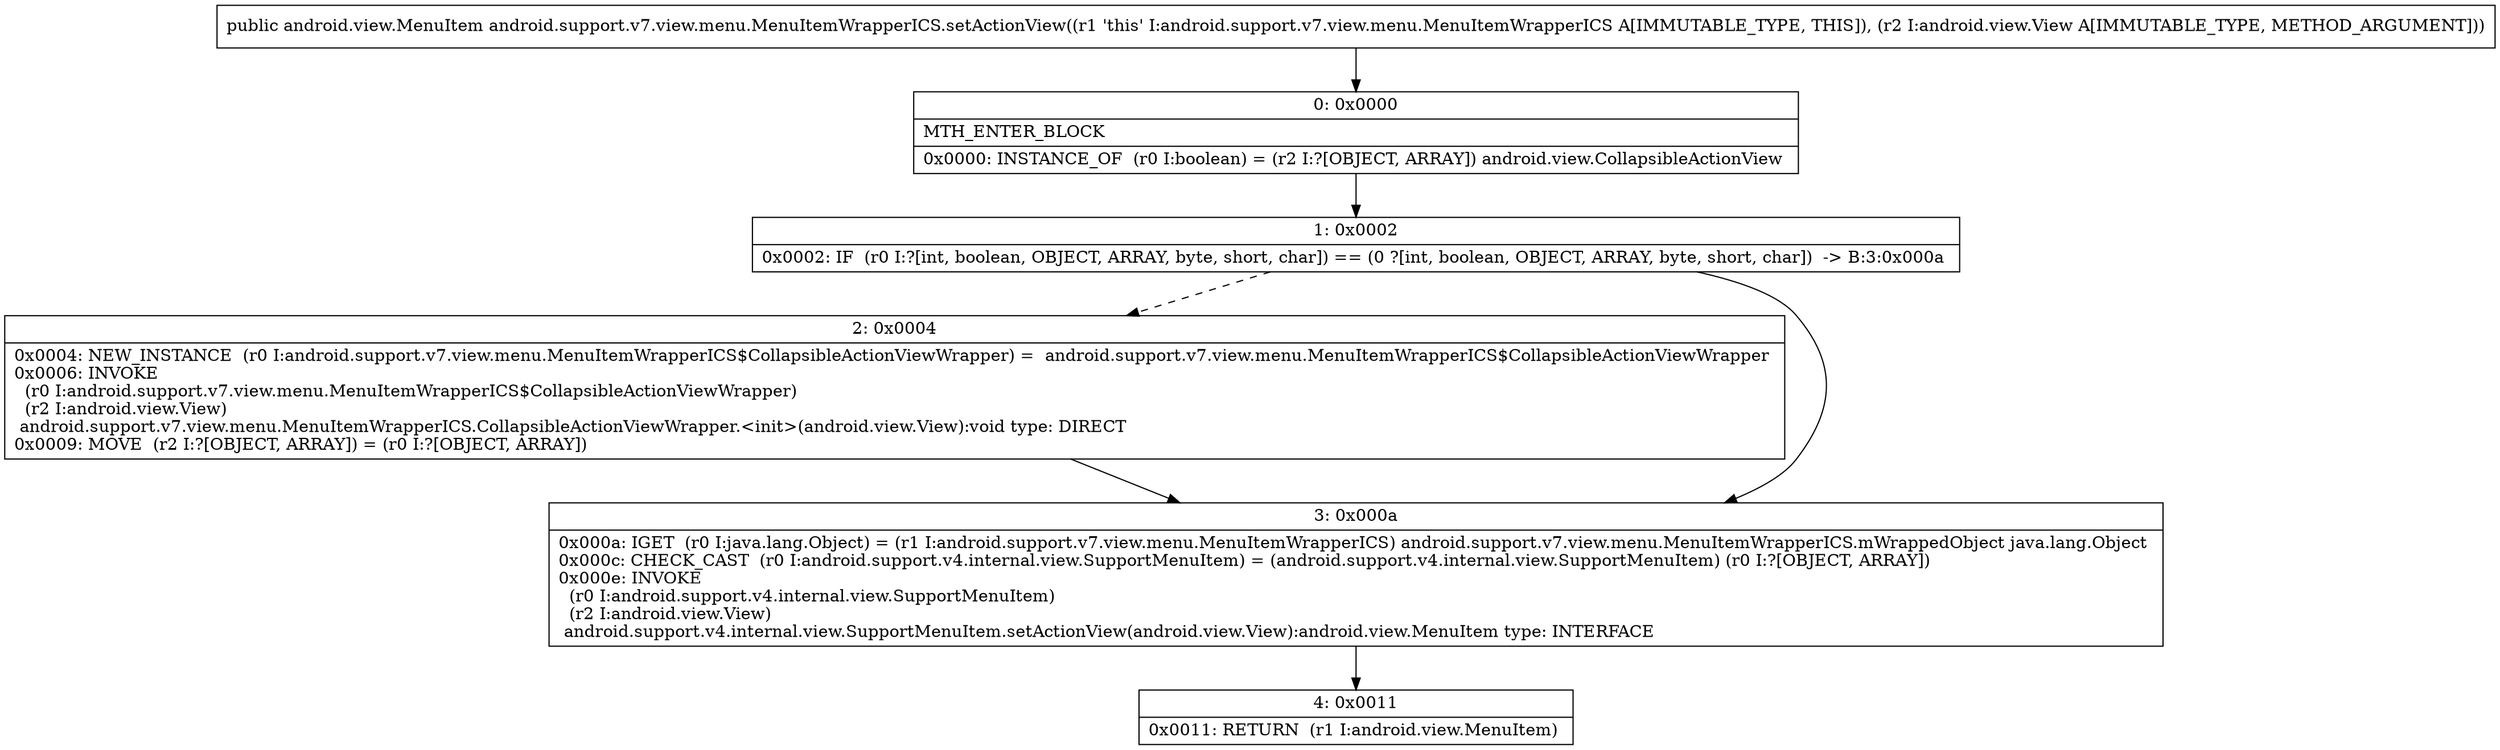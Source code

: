 digraph "CFG forandroid.support.v7.view.menu.MenuItemWrapperICS.setActionView(Landroid\/view\/View;)Landroid\/view\/MenuItem;" {
Node_0 [shape=record,label="{0\:\ 0x0000|MTH_ENTER_BLOCK\l|0x0000: INSTANCE_OF  (r0 I:boolean) = (r2 I:?[OBJECT, ARRAY]) android.view.CollapsibleActionView \l}"];
Node_1 [shape=record,label="{1\:\ 0x0002|0x0002: IF  (r0 I:?[int, boolean, OBJECT, ARRAY, byte, short, char]) == (0 ?[int, boolean, OBJECT, ARRAY, byte, short, char])  \-\> B:3:0x000a \l}"];
Node_2 [shape=record,label="{2\:\ 0x0004|0x0004: NEW_INSTANCE  (r0 I:android.support.v7.view.menu.MenuItemWrapperICS$CollapsibleActionViewWrapper) =  android.support.v7.view.menu.MenuItemWrapperICS$CollapsibleActionViewWrapper \l0x0006: INVOKE  \l  (r0 I:android.support.v7.view.menu.MenuItemWrapperICS$CollapsibleActionViewWrapper)\l  (r2 I:android.view.View)\l android.support.v7.view.menu.MenuItemWrapperICS.CollapsibleActionViewWrapper.\<init\>(android.view.View):void type: DIRECT \l0x0009: MOVE  (r2 I:?[OBJECT, ARRAY]) = (r0 I:?[OBJECT, ARRAY]) \l}"];
Node_3 [shape=record,label="{3\:\ 0x000a|0x000a: IGET  (r0 I:java.lang.Object) = (r1 I:android.support.v7.view.menu.MenuItemWrapperICS) android.support.v7.view.menu.MenuItemWrapperICS.mWrappedObject java.lang.Object \l0x000c: CHECK_CAST  (r0 I:android.support.v4.internal.view.SupportMenuItem) = (android.support.v4.internal.view.SupportMenuItem) (r0 I:?[OBJECT, ARRAY]) \l0x000e: INVOKE  \l  (r0 I:android.support.v4.internal.view.SupportMenuItem)\l  (r2 I:android.view.View)\l android.support.v4.internal.view.SupportMenuItem.setActionView(android.view.View):android.view.MenuItem type: INTERFACE \l}"];
Node_4 [shape=record,label="{4\:\ 0x0011|0x0011: RETURN  (r1 I:android.view.MenuItem) \l}"];
MethodNode[shape=record,label="{public android.view.MenuItem android.support.v7.view.menu.MenuItemWrapperICS.setActionView((r1 'this' I:android.support.v7.view.menu.MenuItemWrapperICS A[IMMUTABLE_TYPE, THIS]), (r2 I:android.view.View A[IMMUTABLE_TYPE, METHOD_ARGUMENT])) }"];
MethodNode -> Node_0;
Node_0 -> Node_1;
Node_1 -> Node_2[style=dashed];
Node_1 -> Node_3;
Node_2 -> Node_3;
Node_3 -> Node_4;
}

